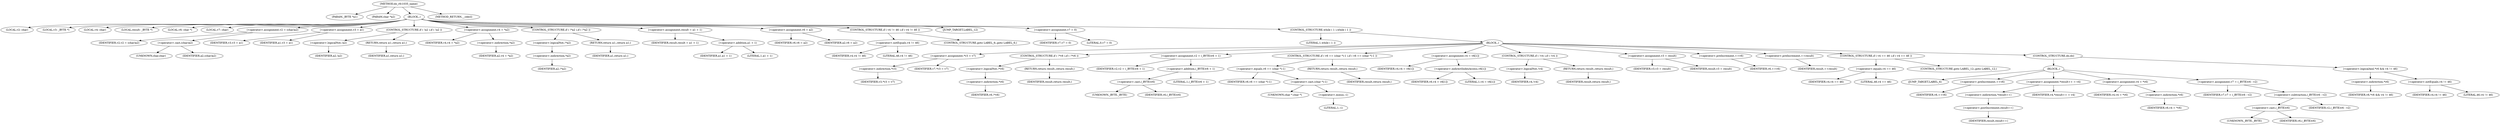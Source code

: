 digraph do_rfc1035_name {  
"1000107" [label = "(METHOD,do_rfc1035_name)" ]
"1000108" [label = "(PARAM,_BYTE *a1)" ]
"1000109" [label = "(PARAM,char *a2)" ]
"1000110" [label = "(BLOCK,,)" ]
"1000111" [label = "(LOCAL,v2: char)" ]
"1000112" [label = "(LOCAL,v3: _BYTE *)" ]
"1000113" [label = "(LOCAL,v4: char)" ]
"1000114" [label = "(LOCAL,result: _BYTE *)" ]
"1000115" [label = "(LOCAL,v6: char *)" ]
"1000116" [label = "(LOCAL,v7: char)" ]
"1000117" [label = "(<operator>.assignment,v2 = (char)a2)" ]
"1000118" [label = "(IDENTIFIER,v2,v2 = (char)a2)" ]
"1000119" [label = "(<operator>.cast,(char)a2)" ]
"1000120" [label = "(UNKNOWN,char,char)" ]
"1000121" [label = "(IDENTIFIER,a2,(char)a2)" ]
"1000122" [label = "(<operator>.assignment,v3 = a1)" ]
"1000123" [label = "(IDENTIFIER,v3,v3 = a1)" ]
"1000124" [label = "(IDENTIFIER,a1,v3 = a1)" ]
"1000125" [label = "(CONTROL_STRUCTURE,if ( !a2 ),if ( !a2 ))" ]
"1000126" [label = "(<operator>.logicalNot,!a2)" ]
"1000127" [label = "(IDENTIFIER,a2,!a2)" ]
"1000128" [label = "(RETURN,return a1;,return a1;)" ]
"1000129" [label = "(IDENTIFIER,a1,return a1;)" ]
"1000130" [label = "(<operator>.assignment,v4 = *a2)" ]
"1000131" [label = "(IDENTIFIER,v4,v4 = *a2)" ]
"1000132" [label = "(<operator>.indirection,*a2)" ]
"1000133" [label = "(IDENTIFIER,a2,v4 = *a2)" ]
"1000134" [label = "(CONTROL_STRUCTURE,if ( !*a2 ),if ( !*a2 ))" ]
"1000135" [label = "(<operator>.logicalNot,!*a2)" ]
"1000136" [label = "(<operator>.indirection,*a2)" ]
"1000137" [label = "(IDENTIFIER,a2,!*a2)" ]
"1000138" [label = "(RETURN,return a1;,return a1;)" ]
"1000139" [label = "(IDENTIFIER,a1,return a1;)" ]
"1000140" [label = "(<operator>.assignment,result = a1 + 1)" ]
"1000141" [label = "(IDENTIFIER,result,result = a1 + 1)" ]
"1000142" [label = "(<operator>.addition,a1 + 1)" ]
"1000143" [label = "(IDENTIFIER,a1,a1 + 1)" ]
"1000144" [label = "(LITERAL,1,a1 + 1)" ]
"1000145" [label = "(<operator>.assignment,v6 = a2)" ]
"1000146" [label = "(IDENTIFIER,v6,v6 = a2)" ]
"1000147" [label = "(IDENTIFIER,a2,v6 = a2)" ]
"1000148" [label = "(CONTROL_STRUCTURE,if ( v4 != 46 ),if ( v4 != 46 ))" ]
"1000149" [label = "(<operator>.notEquals,v4 != 46)" ]
"1000150" [label = "(IDENTIFIER,v4,v4 != 46)" ]
"1000151" [label = "(LITERAL,46,v4 != 46)" ]
"1000152" [label = "(CONTROL_STRUCTURE,goto LABEL_6;,goto LABEL_6;)" ]
"1000153" [label = "(JUMP_TARGET,LABEL_12)" ]
"1000154" [label = "(<operator>.assignment,v7 = 0)" ]
"1000155" [label = "(IDENTIFIER,v7,v7 = 0)" ]
"1000156" [label = "(LITERAL,0,v7 = 0)" ]
"1000157" [label = "(CONTROL_STRUCTURE,while ( 1 ),while ( 1 ))" ]
"1000158" [label = "(LITERAL,1,while ( 1 ))" ]
"1000159" [label = "(BLOCK,,)" ]
"1000160" [label = "(<operator>.assignment,*v3 = v7)" ]
"1000161" [label = "(<operator>.indirection,*v3)" ]
"1000162" [label = "(IDENTIFIER,v3,*v3 = v7)" ]
"1000163" [label = "(IDENTIFIER,v7,*v3 = v7)" ]
"1000164" [label = "(CONTROL_STRUCTURE,if ( !*v6 ),if ( !*v6 ))" ]
"1000165" [label = "(<operator>.logicalNot,!*v6)" ]
"1000166" [label = "(<operator>.indirection,*v6)" ]
"1000167" [label = "(IDENTIFIER,v6,!*v6)" ]
"1000168" [label = "(RETURN,return result;,return result;)" ]
"1000169" [label = "(IDENTIFIER,result,return result;)" ]
"1000170" [label = "(<operator>.assignment,v2 = (_BYTE)v6 + 1)" ]
"1000171" [label = "(IDENTIFIER,v2,v2 = (_BYTE)v6 + 1)" ]
"1000172" [label = "(<operator>.addition,(_BYTE)v6 + 1)" ]
"1000173" [label = "(<operator>.cast,(_BYTE)v6)" ]
"1000174" [label = "(UNKNOWN,_BYTE,_BYTE)" ]
"1000175" [label = "(IDENTIFIER,v6,(_BYTE)v6)" ]
"1000176" [label = "(LITERAL,1,(_BYTE)v6 + 1)" ]
"1000177" [label = "(CONTROL_STRUCTURE,if ( v6 == (char *)-1 ),if ( v6 == (char *)-1 ))" ]
"1000178" [label = "(<operator>.equals,v6 == (char *)-1)" ]
"1000179" [label = "(IDENTIFIER,v6,v6 == (char *)-1)" ]
"1000180" [label = "(<operator>.cast,(char *)-1)" ]
"1000181" [label = "(UNKNOWN,char *,char *)" ]
"1000182" [label = "(<operator>.minus,-1)" ]
"1000183" [label = "(LITERAL,1,-1)" ]
"1000184" [label = "(RETURN,return result;,return result;)" ]
"1000185" [label = "(IDENTIFIER,result,return result;)" ]
"1000186" [label = "(<operator>.assignment,v4 = v6[1])" ]
"1000187" [label = "(IDENTIFIER,v4,v4 = v6[1])" ]
"1000188" [label = "(<operator>.indirectIndexAccess,v6[1])" ]
"1000189" [label = "(IDENTIFIER,v6,v4 = v6[1])" ]
"1000190" [label = "(LITERAL,1,v4 = v6[1])" ]
"1000191" [label = "(CONTROL_STRUCTURE,if ( !v4 ),if ( !v4 ))" ]
"1000192" [label = "(<operator>.logicalNot,!v4)" ]
"1000193" [label = "(IDENTIFIER,v4,!v4)" ]
"1000194" [label = "(RETURN,return result;,return result;)" ]
"1000195" [label = "(IDENTIFIER,result,return result;)" ]
"1000196" [label = "(<operator>.assignment,v3 = result)" ]
"1000197" [label = "(IDENTIFIER,v3,v3 = result)" ]
"1000198" [label = "(IDENTIFIER,result,v3 = result)" ]
"1000199" [label = "(<operator>.preIncrement,++v6)" ]
"1000200" [label = "(IDENTIFIER,v6,++v6)" ]
"1000201" [label = "(<operator>.preIncrement,++result)" ]
"1000202" [label = "(IDENTIFIER,result,++result)" ]
"1000203" [label = "(CONTROL_STRUCTURE,if ( v4 == 46 ),if ( v4 == 46 ))" ]
"1000204" [label = "(<operator>.equals,v4 == 46)" ]
"1000205" [label = "(IDENTIFIER,v4,v4 == 46)" ]
"1000206" [label = "(LITERAL,46,v4 == 46)" ]
"1000207" [label = "(CONTROL_STRUCTURE,goto LABEL_12;,goto LABEL_12;)" ]
"1000208" [label = "(CONTROL_STRUCTURE,do,do)" ]
"1000209" [label = "(BLOCK,,)" ]
"1000210" [label = "(JUMP_TARGET,LABEL_6)" ]
"1000211" [label = "(<operator>.preIncrement,++v6)" ]
"1000212" [label = "(IDENTIFIER,v6,++v6)" ]
"1000213" [label = "(<operator>.assignment,*result++ = v4)" ]
"1000214" [label = "(<operator>.indirection,*result++)" ]
"1000215" [label = "(<operator>.postIncrement,result++)" ]
"1000216" [label = "(IDENTIFIER,result,result++)" ]
"1000217" [label = "(IDENTIFIER,v4,*result++ = v4)" ]
"1000218" [label = "(<operator>.assignment,v4 = *v6)" ]
"1000219" [label = "(IDENTIFIER,v4,v4 = *v6)" ]
"1000220" [label = "(<operator>.indirection,*v6)" ]
"1000221" [label = "(IDENTIFIER,v6,v4 = *v6)" ]
"1000222" [label = "(<operator>.assignment,v7 = (_BYTE)v6 - v2)" ]
"1000223" [label = "(IDENTIFIER,v7,v7 = (_BYTE)v6 - v2)" ]
"1000224" [label = "(<operator>.subtraction,(_BYTE)v6 - v2)" ]
"1000225" [label = "(<operator>.cast,(_BYTE)v6)" ]
"1000226" [label = "(UNKNOWN,_BYTE,_BYTE)" ]
"1000227" [label = "(IDENTIFIER,v6,(_BYTE)v6)" ]
"1000228" [label = "(IDENTIFIER,v2,(_BYTE)v6 - v2)" ]
"1000229" [label = "(<operator>.logicalAnd,*v6 && v4 != 46)" ]
"1000230" [label = "(<operator>.indirection,*v6)" ]
"1000231" [label = "(IDENTIFIER,v6,*v6 && v4 != 46)" ]
"1000232" [label = "(<operator>.notEquals,v4 != 46)" ]
"1000233" [label = "(IDENTIFIER,v4,v4 != 46)" ]
"1000234" [label = "(LITERAL,46,v4 != 46)" ]
"1000235" [label = "(METHOD_RETURN,__cdecl)" ]
  "1000107" -> "1000108" 
  "1000107" -> "1000109" 
  "1000107" -> "1000110" 
  "1000107" -> "1000235" 
  "1000110" -> "1000111" 
  "1000110" -> "1000112" 
  "1000110" -> "1000113" 
  "1000110" -> "1000114" 
  "1000110" -> "1000115" 
  "1000110" -> "1000116" 
  "1000110" -> "1000117" 
  "1000110" -> "1000122" 
  "1000110" -> "1000125" 
  "1000110" -> "1000130" 
  "1000110" -> "1000134" 
  "1000110" -> "1000140" 
  "1000110" -> "1000145" 
  "1000110" -> "1000148" 
  "1000110" -> "1000153" 
  "1000110" -> "1000154" 
  "1000110" -> "1000157" 
  "1000117" -> "1000118" 
  "1000117" -> "1000119" 
  "1000119" -> "1000120" 
  "1000119" -> "1000121" 
  "1000122" -> "1000123" 
  "1000122" -> "1000124" 
  "1000125" -> "1000126" 
  "1000125" -> "1000128" 
  "1000126" -> "1000127" 
  "1000128" -> "1000129" 
  "1000130" -> "1000131" 
  "1000130" -> "1000132" 
  "1000132" -> "1000133" 
  "1000134" -> "1000135" 
  "1000134" -> "1000138" 
  "1000135" -> "1000136" 
  "1000136" -> "1000137" 
  "1000138" -> "1000139" 
  "1000140" -> "1000141" 
  "1000140" -> "1000142" 
  "1000142" -> "1000143" 
  "1000142" -> "1000144" 
  "1000145" -> "1000146" 
  "1000145" -> "1000147" 
  "1000148" -> "1000149" 
  "1000148" -> "1000152" 
  "1000149" -> "1000150" 
  "1000149" -> "1000151" 
  "1000154" -> "1000155" 
  "1000154" -> "1000156" 
  "1000157" -> "1000158" 
  "1000157" -> "1000159" 
  "1000159" -> "1000160" 
  "1000159" -> "1000164" 
  "1000159" -> "1000170" 
  "1000159" -> "1000177" 
  "1000159" -> "1000186" 
  "1000159" -> "1000191" 
  "1000159" -> "1000196" 
  "1000159" -> "1000199" 
  "1000159" -> "1000201" 
  "1000159" -> "1000203" 
  "1000159" -> "1000208" 
  "1000160" -> "1000161" 
  "1000160" -> "1000163" 
  "1000161" -> "1000162" 
  "1000164" -> "1000165" 
  "1000164" -> "1000168" 
  "1000165" -> "1000166" 
  "1000166" -> "1000167" 
  "1000168" -> "1000169" 
  "1000170" -> "1000171" 
  "1000170" -> "1000172" 
  "1000172" -> "1000173" 
  "1000172" -> "1000176" 
  "1000173" -> "1000174" 
  "1000173" -> "1000175" 
  "1000177" -> "1000178" 
  "1000177" -> "1000184" 
  "1000178" -> "1000179" 
  "1000178" -> "1000180" 
  "1000180" -> "1000181" 
  "1000180" -> "1000182" 
  "1000182" -> "1000183" 
  "1000184" -> "1000185" 
  "1000186" -> "1000187" 
  "1000186" -> "1000188" 
  "1000188" -> "1000189" 
  "1000188" -> "1000190" 
  "1000191" -> "1000192" 
  "1000191" -> "1000194" 
  "1000192" -> "1000193" 
  "1000194" -> "1000195" 
  "1000196" -> "1000197" 
  "1000196" -> "1000198" 
  "1000199" -> "1000200" 
  "1000201" -> "1000202" 
  "1000203" -> "1000204" 
  "1000203" -> "1000207" 
  "1000204" -> "1000205" 
  "1000204" -> "1000206" 
  "1000208" -> "1000209" 
  "1000208" -> "1000229" 
  "1000209" -> "1000210" 
  "1000209" -> "1000211" 
  "1000209" -> "1000213" 
  "1000209" -> "1000218" 
  "1000209" -> "1000222" 
  "1000211" -> "1000212" 
  "1000213" -> "1000214" 
  "1000213" -> "1000217" 
  "1000214" -> "1000215" 
  "1000215" -> "1000216" 
  "1000218" -> "1000219" 
  "1000218" -> "1000220" 
  "1000220" -> "1000221" 
  "1000222" -> "1000223" 
  "1000222" -> "1000224" 
  "1000224" -> "1000225" 
  "1000224" -> "1000228" 
  "1000225" -> "1000226" 
  "1000225" -> "1000227" 
  "1000229" -> "1000230" 
  "1000229" -> "1000232" 
  "1000230" -> "1000231" 
  "1000232" -> "1000233" 
  "1000232" -> "1000234" 
}
